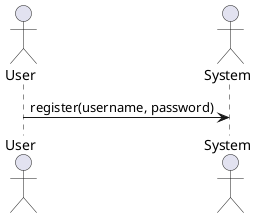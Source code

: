@startuml register

skinparam backgroundColor #FFFFFF


actor User
actor System

User -> System: register(username, password)

@enduml
